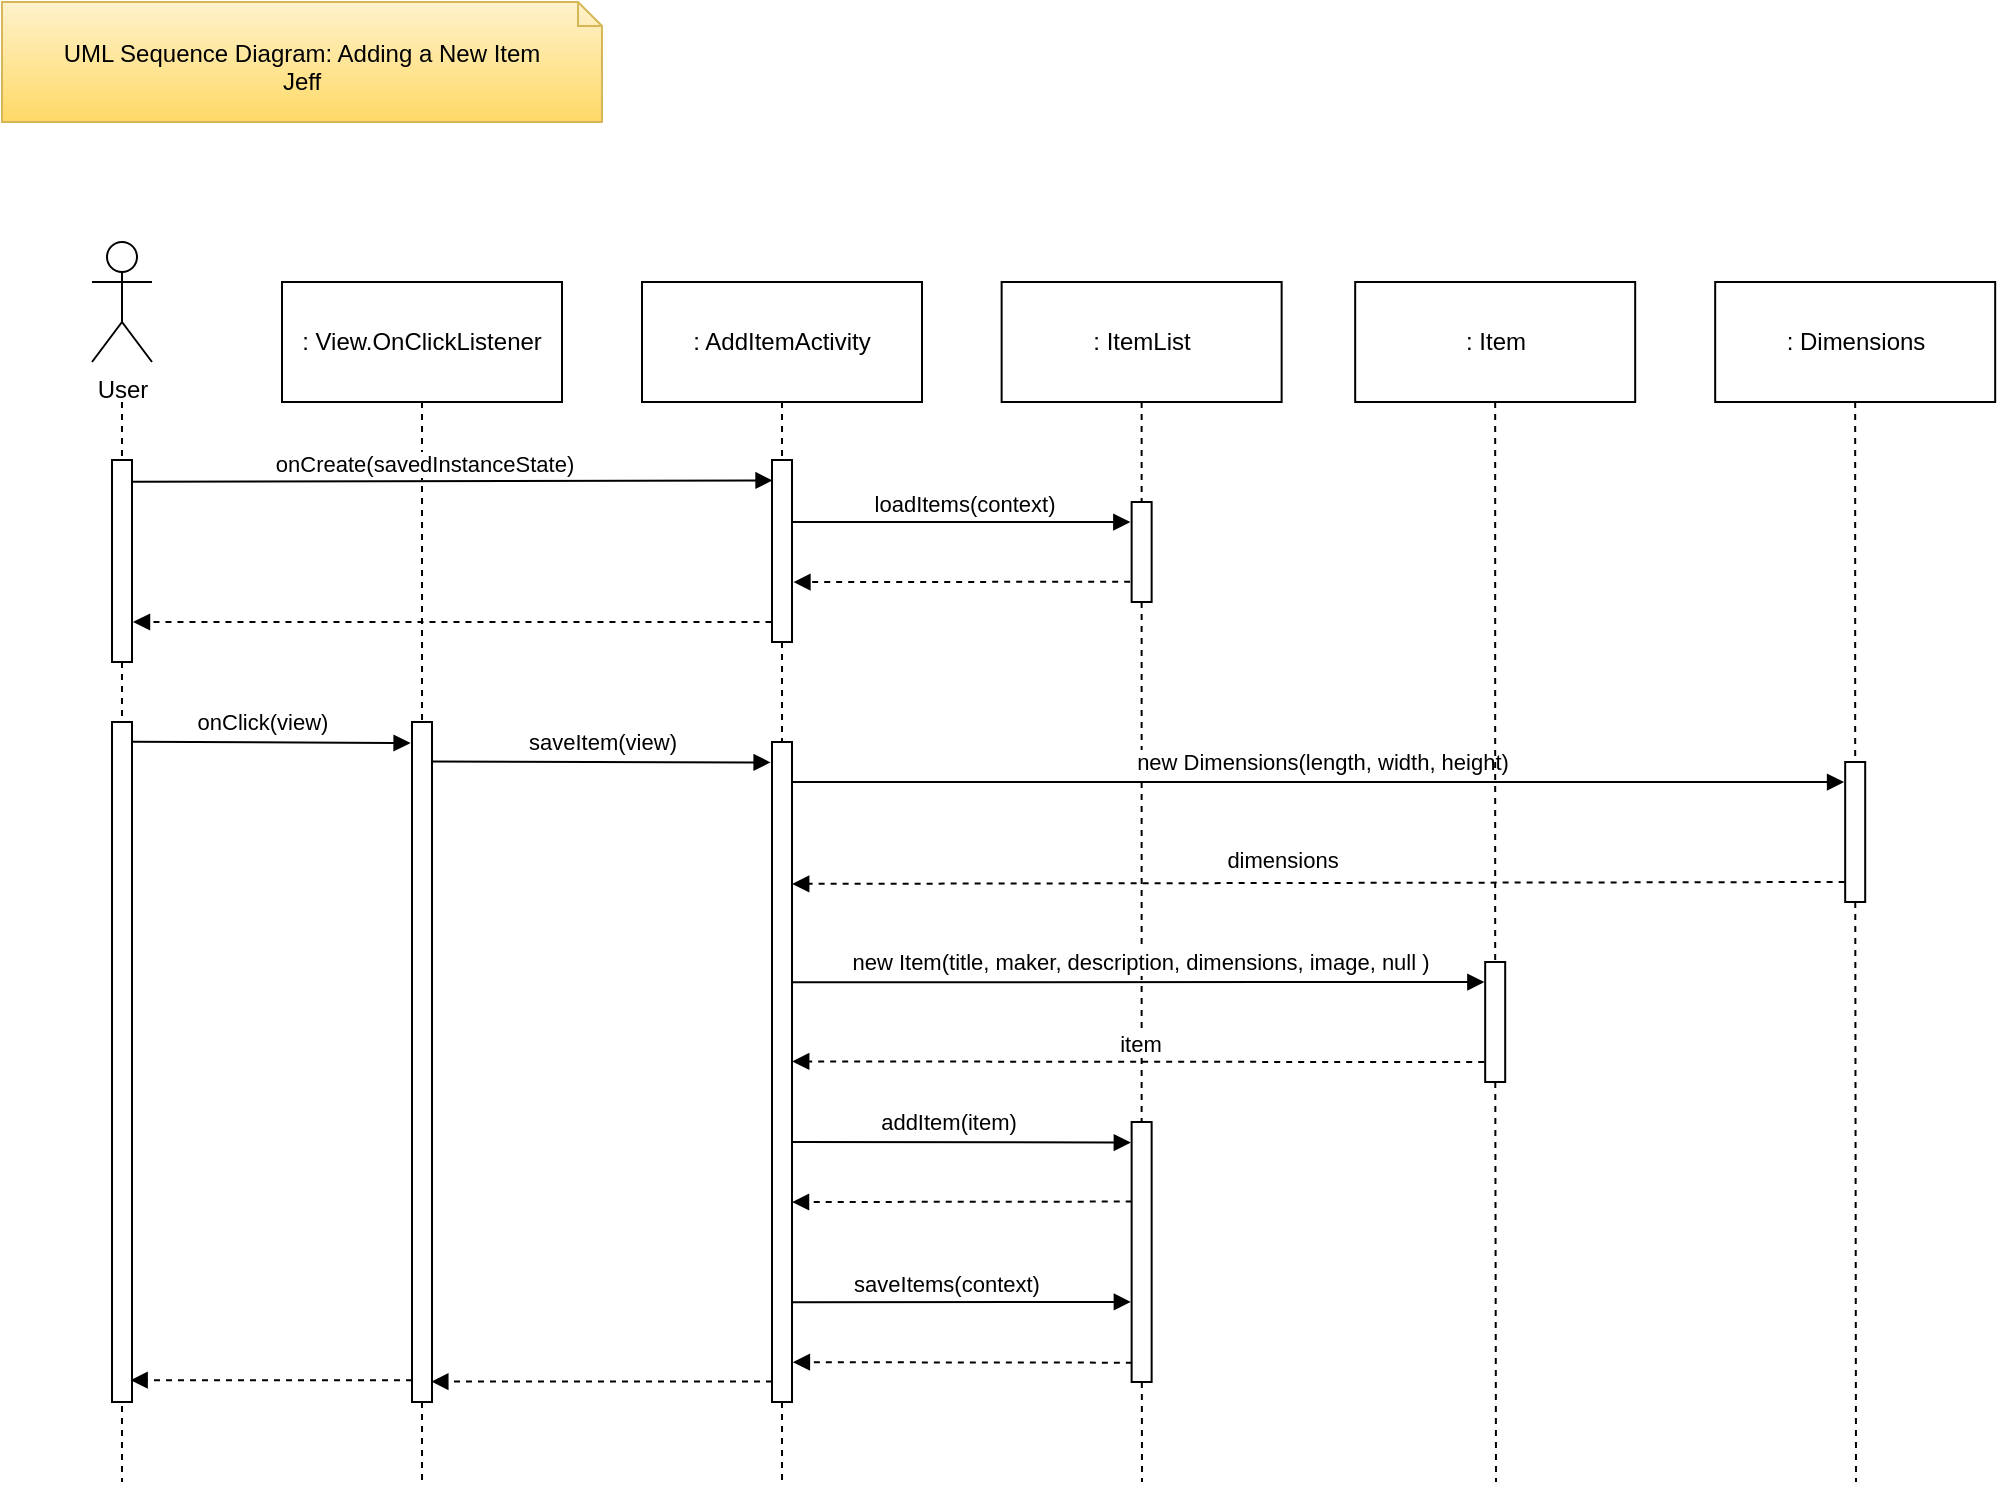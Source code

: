 <mxfile version="18.0.0" type="device"><diagram id="lSMUxYJk7E0NjNJ7lUCE" name="Page-1"><mxGraphModel dx="2818" dy="1911" grid="1" gridSize="10" guides="1" tooltips="1" connect="1" arrows="1" fold="1" page="1" pageScale="1" pageWidth="850" pageHeight="1100" math="0" shadow="0"><root><mxCell id="0"/><mxCell id="1" parent="0"/><mxCell id="rK4z2zWGorAc0cXklGDt-54" value="" style="edgeStyle=none;rounded=0;jumpSize=6;orthogonalLoop=1;jettySize=auto;html=1;dashed=1;endArrow=none;endFill=0;startArrow=none;" edge="1" parent="1" source="rK4z2zWGorAc0cXklGDt-27" target="rK4z2zWGorAc0cXklGDt-53"><mxGeometry relative="1" as="geometry"><mxPoint x="489.82" y="772.759" as="targetPoint"/><mxPoint x="489.82" y="200" as="sourcePoint"/></mxGeometry></mxCell><mxCell id="rK4z2zWGorAc0cXklGDt-46" value="" style="edgeStyle=none;rounded=0;jumpSize=6;orthogonalLoop=1;jettySize=auto;html=1;endArrow=none;endFill=0;dashed=1;startArrow=none;" edge="1" parent="1" source="rK4z2zWGorAc0cXklGDt-23" target="rK4z2zWGorAc0cXklGDt-41"><mxGeometry relative="1" as="geometry"><mxPoint x="310" y="770" as="targetPoint"/><mxPoint x="310" y="230" as="sourcePoint"/></mxGeometry></mxCell><mxCell id="rK4z2zWGorAc0cXklGDt-6" style="rounded=0;orthogonalLoop=1;jettySize=auto;html=1;endArrow=none;endFill=0;dashed=1;jumpSize=6;startArrow=none;exitX=0.5;exitY=1;exitDx=0;exitDy=0;" edge="1" parent="1" source="rK4z2zWGorAc0cXklGDt-16"><mxGeometry relative="1" as="geometry"><mxPoint x="130" y="640" as="targetPoint"/><mxPoint x="127.627" y="220" as="sourcePoint"/></mxGeometry></mxCell><mxCell id="rK4z2zWGorAc0cXklGDt-1" value=": View.OnClickListener" style="rounded=0;whiteSpace=wrap;html=1;" vertex="1" parent="1"><mxGeometry x="60" y="40" width="140" height="60" as="geometry"/></mxCell><mxCell id="rK4z2zWGorAc0cXklGDt-22" style="edgeStyle=none;rounded=0;jumpSize=6;orthogonalLoop=1;jettySize=auto;html=1;endArrow=none;endFill=0;dashed=1;startArrow=none;" edge="1" parent="1" source="rK4z2zWGorAc0cXklGDt-41"><mxGeometry relative="1" as="geometry"><mxPoint x="310" y="640" as="targetPoint"/></mxGeometry></mxCell><mxCell id="rK4z2zWGorAc0cXklGDt-2" value=": AddItemActivity" style="rounded=0;whiteSpace=wrap;html=1;" vertex="1" parent="1"><mxGeometry x="240" y="40" width="140" height="60" as="geometry"/></mxCell><mxCell id="rK4z2zWGorAc0cXklGDt-25" style="edgeStyle=none;rounded=0;jumpSize=6;orthogonalLoop=1;jettySize=auto;html=1;dashed=1;endArrow=none;endFill=0;startArrow=none;" edge="1" parent="1" source="rK4z2zWGorAc0cXklGDt-53"><mxGeometry relative="1" as="geometry"><mxPoint x="490" y="640" as="targetPoint"/></mxGeometry></mxCell><mxCell id="rK4z2zWGorAc0cXklGDt-3" value=": ItemList" style="rounded=0;whiteSpace=wrap;html=1;" vertex="1" parent="1"><mxGeometry x="419.82" y="40" width="140" height="60" as="geometry"/></mxCell><mxCell id="rK4z2zWGorAc0cXklGDt-42" style="edgeStyle=none;rounded=0;jumpSize=6;orthogonalLoop=1;jettySize=auto;html=1;endArrow=none;endFill=0;dashed=1;startArrow=none;" edge="1" parent="1" source="rK4z2zWGorAc0cXklGDt-44"><mxGeometry relative="1" as="geometry"><mxPoint x="847" y="640" as="targetPoint"/></mxGeometry></mxCell><mxCell id="rK4z2zWGorAc0cXklGDt-4" value=": Dimensions" style="rounded=0;whiteSpace=wrap;html=1;" vertex="1" parent="1"><mxGeometry x="776.59" y="40" width="140" height="60" as="geometry"/></mxCell><mxCell id="rK4z2zWGorAc0cXklGDt-43" style="edgeStyle=none;rounded=0;jumpSize=6;orthogonalLoop=1;jettySize=auto;html=1;dashed=1;endArrow=none;endFill=0;startArrow=none;" edge="1" parent="1" source="rK4z2zWGorAc0cXklGDt-59"><mxGeometry relative="1" as="geometry"><mxPoint x="667" y="640" as="targetPoint"/></mxGeometry></mxCell><mxCell id="rK4z2zWGorAc0cXklGDt-5" value=": Item" style="rounded=0;whiteSpace=wrap;html=1;" vertex="1" parent="1"><mxGeometry x="596.59" y="40" width="140" height="60" as="geometry"/></mxCell><mxCell id="rK4z2zWGorAc0cXklGDt-9" value="&lt;span style=&quot;background-color: rgb(255, 255, 255);&quot;&gt;User&lt;/span&gt;" style="shape=umlActor;verticalLabelPosition=bottom;verticalAlign=top;html=1;outlineConnect=0;" vertex="1" parent="1"><mxGeometry x="-35" y="20" width="30" height="60" as="geometry"/></mxCell><mxCell id="rK4z2zWGorAc0cXklGDt-13" style="rounded=0;orthogonalLoop=1;jettySize=auto;html=1;endArrow=none;endFill=0;dashed=1;jumpSize=6;startArrow=none;" edge="1" parent="1" source="rK4z2zWGorAc0cXklGDt-18"><mxGeometry relative="1" as="geometry"><mxPoint x="-20" y="640" as="targetPoint"/><mxPoint x="-20" y="100" as="sourcePoint"/></mxGeometry></mxCell><mxCell id="rK4z2zWGorAc0cXklGDt-39" style="edgeStyle=none;rounded=0;jumpSize=6;orthogonalLoop=1;jettySize=auto;html=1;endArrow=block;endFill=1;entryX=-0.055;entryY=0.143;entryDx=0;entryDy=0;entryPerimeter=0;" edge="1" parent="1" target="rK4z2zWGorAc0cXklGDt-44"><mxGeometry relative="1" as="geometry"><mxPoint x="315" y="290" as="sourcePoint"/><mxPoint x="830" y="290" as="targetPoint"/></mxGeometry></mxCell><mxCell id="rK4z2zWGorAc0cXklGDt-40" value="new Dimensions(length, width, height)" style="edgeLabel;html=1;align=center;verticalAlign=middle;resizable=0;points=[];" vertex="1" connectable="0" parent="rK4z2zWGorAc0cXklGDt-39"><mxGeometry x="-0.441" relative="1" as="geometry"><mxPoint x="118" y="-10" as="offset"/></mxGeometry></mxCell><mxCell id="rK4z2zWGorAc0cXklGDt-55" style="edgeStyle=none;rounded=0;jumpSize=6;orthogonalLoop=1;jettySize=auto;html=1;endArrow=block;endFill=1;exitX=0.966;exitY=0.058;exitDx=0;exitDy=0;exitPerimeter=0;entryX=-0.069;entryY=0.031;entryDx=0;entryDy=0;entryPerimeter=0;" edge="1" parent="1" source="rK4z2zWGorAc0cXklGDt-16" target="rK4z2zWGorAc0cXklGDt-41"><mxGeometry relative="1" as="geometry"><mxPoint x="280" y="280" as="targetPoint"/><mxPoint x="150" y="280" as="sourcePoint"/></mxGeometry></mxCell><mxCell id="rK4z2zWGorAc0cXklGDt-56" value="saveItem(view)" style="edgeLabel;html=1;align=center;verticalAlign=middle;resizable=0;points=[];" vertex="1" connectable="0" parent="rK4z2zWGorAc0cXklGDt-55"><mxGeometry x="-0.195" y="2" relative="1" as="geometry"><mxPoint x="17" y="-8" as="offset"/></mxGeometry></mxCell><mxCell id="rK4z2zWGorAc0cXklGDt-16" value="" style="rounded=0;whiteSpace=wrap;html=1;" vertex="1" parent="1"><mxGeometry x="125" y="260" width="10" height="340" as="geometry"/></mxCell><mxCell id="rK4z2zWGorAc0cXklGDt-17" value="" style="rounded=0;orthogonalLoop=1;jettySize=auto;html=1;endArrow=none;endFill=0;dashed=1;jumpSize=6;startArrow=none;exitX=0.5;exitY=1;exitDx=0;exitDy=0;" edge="1" parent="1" source="rK4z2zWGorAc0cXklGDt-1" target="rK4z2zWGorAc0cXklGDt-16"><mxGeometry relative="1" as="geometry"><mxPoint x="130" y="780" as="targetPoint"/><mxPoint x="130" y="100" as="sourcePoint"/></mxGeometry></mxCell><mxCell id="rK4z2zWGorAc0cXklGDt-20" style="edgeStyle=none;rounded=0;jumpSize=6;orthogonalLoop=1;jettySize=auto;html=1;endArrow=block;endFill=1;entryX=0.028;entryY=0.112;entryDx=0;entryDy=0;entryPerimeter=0;exitX=1.044;exitY=0.108;exitDx=0;exitDy=0;exitPerimeter=0;" edge="1" parent="1" source="rK4z2zWGorAc0cXklGDt-18" target="rK4z2zWGorAc0cXklGDt-23"><mxGeometry relative="1" as="geometry"><mxPoint y="140" as="sourcePoint"/><mxPoint x="345" y="140" as="targetPoint"/></mxGeometry></mxCell><mxCell id="rK4z2zWGorAc0cXklGDt-21" value="onCreate(savedInstanceState)" style="edgeLabel;html=1;align=center;verticalAlign=middle;resizable=0;points=[];" vertex="1" connectable="0" parent="rK4z2zWGorAc0cXklGDt-20"><mxGeometry x="-0.293" y="1" relative="1" as="geometry"><mxPoint x="32" y="-8" as="offset"/></mxGeometry></mxCell><mxCell id="rK4z2zWGorAc0cXklGDt-18" value="" style="rounded=0;whiteSpace=wrap;html=1;" vertex="1" parent="1"><mxGeometry x="-25" y="129" width="10" height="101" as="geometry"/></mxCell><mxCell id="rK4z2zWGorAc0cXklGDt-19" value="" style="rounded=0;orthogonalLoop=1;jettySize=auto;html=1;endArrow=none;endFill=0;dashed=1;jumpSize=6;startArrow=none;" edge="1" parent="1" target="rK4z2zWGorAc0cXklGDt-18"><mxGeometry relative="1" as="geometry"><mxPoint x="-20.1" y="684" as="targetPoint"/><mxPoint x="-20" y="100" as="sourcePoint"/></mxGeometry></mxCell><mxCell id="rK4z2zWGorAc0cXklGDt-29" style="edgeStyle=none;rounded=0;jumpSize=6;orthogonalLoop=1;jettySize=auto;html=1;endArrow=block;endFill=1;exitX=1.017;exitY=0.34;exitDx=0;exitDy=0;exitPerimeter=0;entryX=-0.064;entryY=0.201;entryDx=0;entryDy=0;entryPerimeter=0;" edge="1" parent="1" source="rK4z2zWGorAc0cXklGDt-23" target="rK4z2zWGorAc0cXklGDt-27"><mxGeometry relative="1" as="geometry"><mxPoint x="320" y="159" as="sourcePoint"/><mxPoint x="480" y="160" as="targetPoint"/></mxGeometry></mxCell><mxCell id="rK4z2zWGorAc0cXklGDt-30" value="loadItems(context)" style="edgeLabel;html=1;align=center;verticalAlign=middle;resizable=0;points=[];" vertex="1" connectable="0" parent="rK4z2zWGorAc0cXklGDt-29"><mxGeometry x="-0.674" relative="1" as="geometry"><mxPoint x="58" y="-9" as="offset"/></mxGeometry></mxCell><mxCell id="rK4z2zWGorAc0cXklGDt-35" style="edgeStyle=none;rounded=0;jumpSize=6;orthogonalLoop=1;jettySize=auto;html=1;dashed=1;endArrow=block;endFill=1;exitX=-0.026;exitY=0.89;exitDx=0;exitDy=0;exitPerimeter=0;entryX=1.049;entryY=0.802;entryDx=0;entryDy=0;entryPerimeter=0;" edge="1" parent="1" source="rK4z2zWGorAc0cXklGDt-23" target="rK4z2zWGorAc0cXklGDt-18"><mxGeometry relative="1" as="geometry"><mxPoint x="-10" y="210" as="targetPoint"/><mxPoint x="300" y="209" as="sourcePoint"/></mxGeometry></mxCell><mxCell id="rK4z2zWGorAc0cXklGDt-23" value="" style="rounded=0;whiteSpace=wrap;html=1;" vertex="1" parent="1"><mxGeometry x="305" y="129" width="10" height="91" as="geometry"/></mxCell><mxCell id="rK4z2zWGorAc0cXklGDt-24" value="" style="edgeStyle=none;rounded=0;jumpSize=6;orthogonalLoop=1;jettySize=auto;html=1;endArrow=none;endFill=0;dashed=1;" edge="1" parent="1" source="rK4z2zWGorAc0cXklGDt-2" target="rK4z2zWGorAc0cXklGDt-23"><mxGeometry relative="1" as="geometry"><mxPoint x="312" y="770" as="targetPoint"/><mxPoint x="312" y="100" as="sourcePoint"/></mxGeometry></mxCell><mxCell id="rK4z2zWGorAc0cXklGDt-34" style="edgeStyle=none;rounded=0;jumpSize=6;orthogonalLoop=1;jettySize=auto;html=1;dashed=1;endArrow=block;endFill=1;exitX=-0.073;exitY=0.797;exitDx=0;exitDy=0;exitPerimeter=0;entryX=1.071;entryY=0.671;entryDx=0;entryDy=0;entryPerimeter=0;" edge="1" parent="1" source="rK4z2zWGorAc0cXklGDt-27" target="rK4z2zWGorAc0cXklGDt-23"><mxGeometry relative="1" as="geometry"><mxPoint x="500" y="190" as="sourcePoint"/><mxPoint x="320" y="190" as="targetPoint"/></mxGeometry></mxCell><mxCell id="rK4z2zWGorAc0cXklGDt-27" value="" style="rounded=0;whiteSpace=wrap;html=1;" vertex="1" parent="1"><mxGeometry x="484.82" y="150" width="10" height="50" as="geometry"/></mxCell><mxCell id="rK4z2zWGorAc0cXklGDt-28" value="" style="edgeStyle=none;rounded=0;jumpSize=6;orthogonalLoop=1;jettySize=auto;html=1;dashed=1;endArrow=none;endFill=0;" edge="1" parent="1" source="rK4z2zWGorAc0cXklGDt-3" target="rK4z2zWGorAc0cXklGDt-27"><mxGeometry relative="1" as="geometry"><mxPoint x="489.82" y="772.759" as="targetPoint"/><mxPoint x="489.82" y="100" as="sourcePoint"/></mxGeometry></mxCell><mxCell id="rK4z2zWGorAc0cXklGDt-37" style="edgeStyle=none;rounded=0;jumpSize=6;orthogonalLoop=1;jettySize=auto;html=1;endArrow=block;endFill=1;entryX=-0.069;entryY=0.031;entryDx=0;entryDy=0;entryPerimeter=0;exitX=1;exitY=0.029;exitDx=0;exitDy=0;exitPerimeter=0;" edge="1" parent="1" source="rK4z2zWGorAc0cXklGDt-36" target="rK4z2zWGorAc0cXklGDt-16"><mxGeometry relative="1" as="geometry"><mxPoint x="10" y="270" as="sourcePoint"/><mxPoint x="100" y="270" as="targetPoint"/></mxGeometry></mxCell><mxCell id="rK4z2zWGorAc0cXklGDt-38" value="onClick(view)" style="edgeLabel;html=1;align=center;verticalAlign=middle;resizable=0;points=[];" vertex="1" connectable="0" parent="rK4z2zWGorAc0cXklGDt-37"><mxGeometry x="-0.045" relative="1" as="geometry"><mxPoint x="-2" y="-10" as="offset"/></mxGeometry></mxCell><mxCell id="rK4z2zWGorAc0cXklGDt-36" value="" style="rounded=0;whiteSpace=wrap;html=1;" vertex="1" parent="1"><mxGeometry x="-25" y="260" width="10" height="340" as="geometry"/></mxCell><mxCell id="rK4z2zWGorAc0cXklGDt-49" style="edgeStyle=none;rounded=0;jumpSize=6;orthogonalLoop=1;jettySize=auto;html=1;dashed=1;endArrow=block;endFill=1;exitX=-0.028;exitY=0.857;exitDx=0;exitDy=0;exitPerimeter=0;entryX=1.01;entryY=0.215;entryDx=0;entryDy=0;entryPerimeter=0;" edge="1" parent="1" source="rK4z2zWGorAc0cXklGDt-44" target="rK4z2zWGorAc0cXklGDt-41"><mxGeometry relative="1" as="geometry"><mxPoint x="320" y="340" as="targetPoint"/><mxPoint x="820" y="340" as="sourcePoint"/></mxGeometry></mxCell><mxCell id="rK4z2zWGorAc0cXklGDt-50" value="dimensions" style="edgeLabel;html=1;align=center;verticalAlign=middle;resizable=0;points=[];labelBackgroundColor=#FFFFFF;" vertex="1" connectable="0" parent="rK4z2zWGorAc0cXklGDt-49"><mxGeometry x="0.306" relative="1" as="geometry"><mxPoint x="62" y="-12" as="offset"/></mxGeometry></mxCell><mxCell id="rK4z2zWGorAc0cXklGDt-44" value="" style="rounded=0;whiteSpace=wrap;html=1;" vertex="1" parent="1"><mxGeometry x="841.59" y="280" width="10" height="70" as="geometry"/></mxCell><mxCell id="rK4z2zWGorAc0cXklGDt-45" value="" style="edgeStyle=none;rounded=0;jumpSize=6;orthogonalLoop=1;jettySize=auto;html=1;endArrow=none;endFill=0;dashed=1;" edge="1" parent="1" source="rK4z2zWGorAc0cXklGDt-4" target="rK4z2zWGorAc0cXklGDt-44"><mxGeometry relative="1" as="geometry"><mxPoint x="846.59" y="770.69" as="targetPoint"/><mxPoint x="846.59" y="100" as="sourcePoint"/></mxGeometry></mxCell><mxCell id="rK4z2zWGorAc0cXklGDt-57" style="edgeStyle=none;rounded=0;jumpSize=6;orthogonalLoop=1;jettySize=auto;html=1;endArrow=block;endFill=1;exitX=0.959;exitY=0.364;exitDx=0;exitDy=0;exitPerimeter=0;entryX=-0.04;entryY=0.167;entryDx=0;entryDy=0;entryPerimeter=0;" edge="1" parent="1" source="rK4z2zWGorAc0cXklGDt-41" target="rK4z2zWGorAc0cXklGDt-59"><mxGeometry relative="1" as="geometry"><mxPoint x="700" y="390" as="targetPoint"/><mxPoint x="320" y="390" as="sourcePoint"/></mxGeometry></mxCell><mxCell id="rK4z2zWGorAc0cXklGDt-58" value="new Item(title, maker, description, dimensions, image, null )" style="edgeLabel;html=1;align=center;verticalAlign=middle;resizable=0;points=[];" vertex="1" connectable="0" parent="rK4z2zWGorAc0cXklGDt-57"><mxGeometry x="0.135" y="-1" relative="1" as="geometry"><mxPoint x="-22" y="-11" as="offset"/></mxGeometry></mxCell><mxCell id="rK4z2zWGorAc0cXklGDt-63" style="edgeStyle=none;rounded=0;jumpSize=6;orthogonalLoop=1;jettySize=auto;html=1;endArrow=block;endFill=1;exitX=1.044;exitY=0.606;exitDx=0;exitDy=0;exitPerimeter=0;entryX=-0.039;entryY=0.079;entryDx=0;entryDy=0;entryPerimeter=0;" edge="1" parent="1" source="rK4z2zWGorAc0cXklGDt-41" target="rK4z2zWGorAc0cXklGDt-53"><mxGeometry relative="1" as="geometry"><mxPoint x="420" y="480" as="targetPoint"/><mxPoint x="320" y="467" as="sourcePoint"/></mxGeometry></mxCell><mxCell id="rK4z2zWGorAc0cXklGDt-64" value="addItem(item)" style="edgeLabel;html=1;align=center;verticalAlign=middle;resizable=0;points=[];" vertex="1" connectable="0" parent="rK4z2zWGorAc0cXklGDt-63"><mxGeometry x="-0.303" relative="1" as="geometry"><mxPoint x="18" y="-10" as="offset"/></mxGeometry></mxCell><mxCell id="rK4z2zWGorAc0cXklGDt-66" style="edgeStyle=none;rounded=0;jumpSize=6;orthogonalLoop=1;jettySize=auto;html=1;endArrow=block;endFill=1;entryX=-0.038;entryY=0.714;entryDx=0;entryDy=0;entryPerimeter=0;exitX=1.039;exitY=0.879;exitDx=0;exitDy=0;exitPerimeter=0;" edge="1" parent="1"><mxGeometry relative="1" as="geometry"><mxPoint x="484.44" y="549.96" as="targetPoint"/><mxPoint x="315.39" y="550.07" as="sourcePoint"/></mxGeometry></mxCell><mxCell id="rK4z2zWGorAc0cXklGDt-68" value="saveItems(context)" style="edgeLabel;html=1;align=center;verticalAlign=middle;resizable=0;points=[];" vertex="1" connectable="0" parent="rK4z2zWGorAc0cXklGDt-66"><mxGeometry x="-0.424" relative="1" as="geometry"><mxPoint x="28" y="-9" as="offset"/></mxGeometry></mxCell><mxCell id="rK4z2zWGorAc0cXklGDt-41" value="" style="rounded=0;whiteSpace=wrap;html=1;" vertex="1" parent="1"><mxGeometry x="305" y="270" width="10" height="330" as="geometry"/></mxCell><mxCell id="rK4z2zWGorAc0cXklGDt-65" style="edgeStyle=none;rounded=0;jumpSize=6;orthogonalLoop=1;jettySize=auto;html=1;dashed=1;endArrow=block;endFill=1;entryX=1;entryY=0.697;entryDx=0;entryDy=0;entryPerimeter=0;exitX=0.005;exitY=0.306;exitDx=0;exitDy=0;exitPerimeter=0;" edge="1" parent="1" source="rK4z2zWGorAc0cXklGDt-53" target="rK4z2zWGorAc0cXklGDt-41"><mxGeometry relative="1" as="geometry"><mxPoint x="320" y="510" as="targetPoint"/><mxPoint x="480" y="510" as="sourcePoint"/></mxGeometry></mxCell><mxCell id="rK4z2zWGorAc0cXklGDt-69" style="edgeStyle=none;rounded=0;jumpSize=6;orthogonalLoop=1;jettySize=auto;html=1;endArrow=block;endFill=1;dashed=1;exitX=0.011;exitY=0.931;exitDx=0;exitDy=0;exitPerimeter=0;entryX=1.045;entryY=0.97;entryDx=0;entryDy=0;entryPerimeter=0;" edge="1" parent="1"><mxGeometry relative="1" as="geometry"><mxPoint x="315.45" y="580.1" as="targetPoint"/><mxPoint x="484.93" y="580.34" as="sourcePoint"/></mxGeometry></mxCell><mxCell id="rK4z2zWGorAc0cXklGDt-53" value="" style="rounded=0;whiteSpace=wrap;html=1;" vertex="1" parent="1"><mxGeometry x="484.82" y="460" width="10" height="130" as="geometry"/></mxCell><mxCell id="rK4z2zWGorAc0cXklGDt-61" style="edgeStyle=none;rounded=0;jumpSize=6;orthogonalLoop=1;jettySize=auto;html=1;endArrow=block;endFill=1;dashed=1;entryX=1.01;entryY=0.484;entryDx=0;entryDy=0;entryPerimeter=0;exitX=-0.05;exitY=0.834;exitDx=0;exitDy=0;exitPerimeter=0;" edge="1" parent="1" source="rK4z2zWGorAc0cXklGDt-59" target="rK4z2zWGorAc0cXklGDt-41"><mxGeometry relative="1" as="geometry"><mxPoint x="320" y="429" as="targetPoint"/><mxPoint x="650" y="430" as="sourcePoint"/></mxGeometry></mxCell><mxCell id="rK4z2zWGorAc0cXklGDt-62" value="item" style="edgeLabel;html=1;align=center;verticalAlign=middle;resizable=0;points=[];" vertex="1" connectable="0" parent="rK4z2zWGorAc0cXklGDt-61"><mxGeometry x="0.184" relative="1" as="geometry"><mxPoint x="33" y="-9" as="offset"/></mxGeometry></mxCell><mxCell id="rK4z2zWGorAc0cXklGDt-59" value="" style="rounded=0;whiteSpace=wrap;html=1;" vertex="1" parent="1"><mxGeometry x="661.59" y="380" width="10" height="60" as="geometry"/></mxCell><mxCell id="rK4z2zWGorAc0cXklGDt-60" value="" style="edgeStyle=none;rounded=0;jumpSize=6;orthogonalLoop=1;jettySize=auto;html=1;dashed=1;endArrow=none;endFill=0;" edge="1" parent="1" source="rK4z2zWGorAc0cXklGDt-5" target="rK4z2zWGorAc0cXklGDt-59"><mxGeometry relative="1" as="geometry"><mxPoint x="666.59" y="771.379" as="targetPoint"/><mxPoint x="666.59" y="100" as="sourcePoint"/></mxGeometry></mxCell><mxCell id="rK4z2zWGorAc0cXklGDt-70" style="edgeStyle=none;rounded=0;jumpSize=6;orthogonalLoop=1;jettySize=auto;html=1;endArrow=block;endFill=1;dashed=1;exitX=0;exitY=0.969;exitDx=0;exitDy=0;exitPerimeter=0;entryX=0.966;entryY=0.97;entryDx=0;entryDy=0;entryPerimeter=0;" edge="1" parent="1" source="rK4z2zWGorAc0cXklGDt-41" target="rK4z2zWGorAc0cXklGDt-16"><mxGeometry relative="1" as="geometry"><mxPoint x="150" y="590" as="targetPoint"/><mxPoint x="250" y="589" as="sourcePoint"/></mxGeometry></mxCell><mxCell id="rK4z2zWGorAc0cXklGDt-71" style="edgeStyle=none;rounded=0;jumpSize=6;orthogonalLoop=1;jettySize=auto;html=1;endArrow=block;endFill=1;dashed=1;entryX=0.931;entryY=0.968;entryDx=0;entryDy=0;entryPerimeter=0;exitX=0;exitY=0.968;exitDx=0;exitDy=0;exitPerimeter=0;" edge="1" parent="1" source="rK4z2zWGorAc0cXklGDt-16" target="rK4z2zWGorAc0cXklGDt-36"><mxGeometry relative="1" as="geometry"><mxPoint x="-10" y="590" as="targetPoint"/><mxPoint x="90" y="589" as="sourcePoint"/></mxGeometry></mxCell><mxCell id="rK4z2zWGorAc0cXklGDt-72" value="&lt;span&gt;&lt;span style=&quot;font-weight: normal;&quot;&gt;UML Sequence Diagram: Adding a New Item&lt;br&gt;Jeff&lt;/span&gt;&lt;br&gt;&lt;/span&gt;" style="shape=note2;boundedLbl=1;whiteSpace=wrap;html=1;size=12;verticalAlign=top;align=center;labelBackgroundColor=none;fillColor=#fff2cc;strokeColor=#d6b656;gradientColor=#ffd966;fontStyle=1" vertex="1" parent="1"><mxGeometry x="-80" y="-100" width="300" height="60" as="geometry"/></mxCell></root></mxGraphModel></diagram></mxfile>